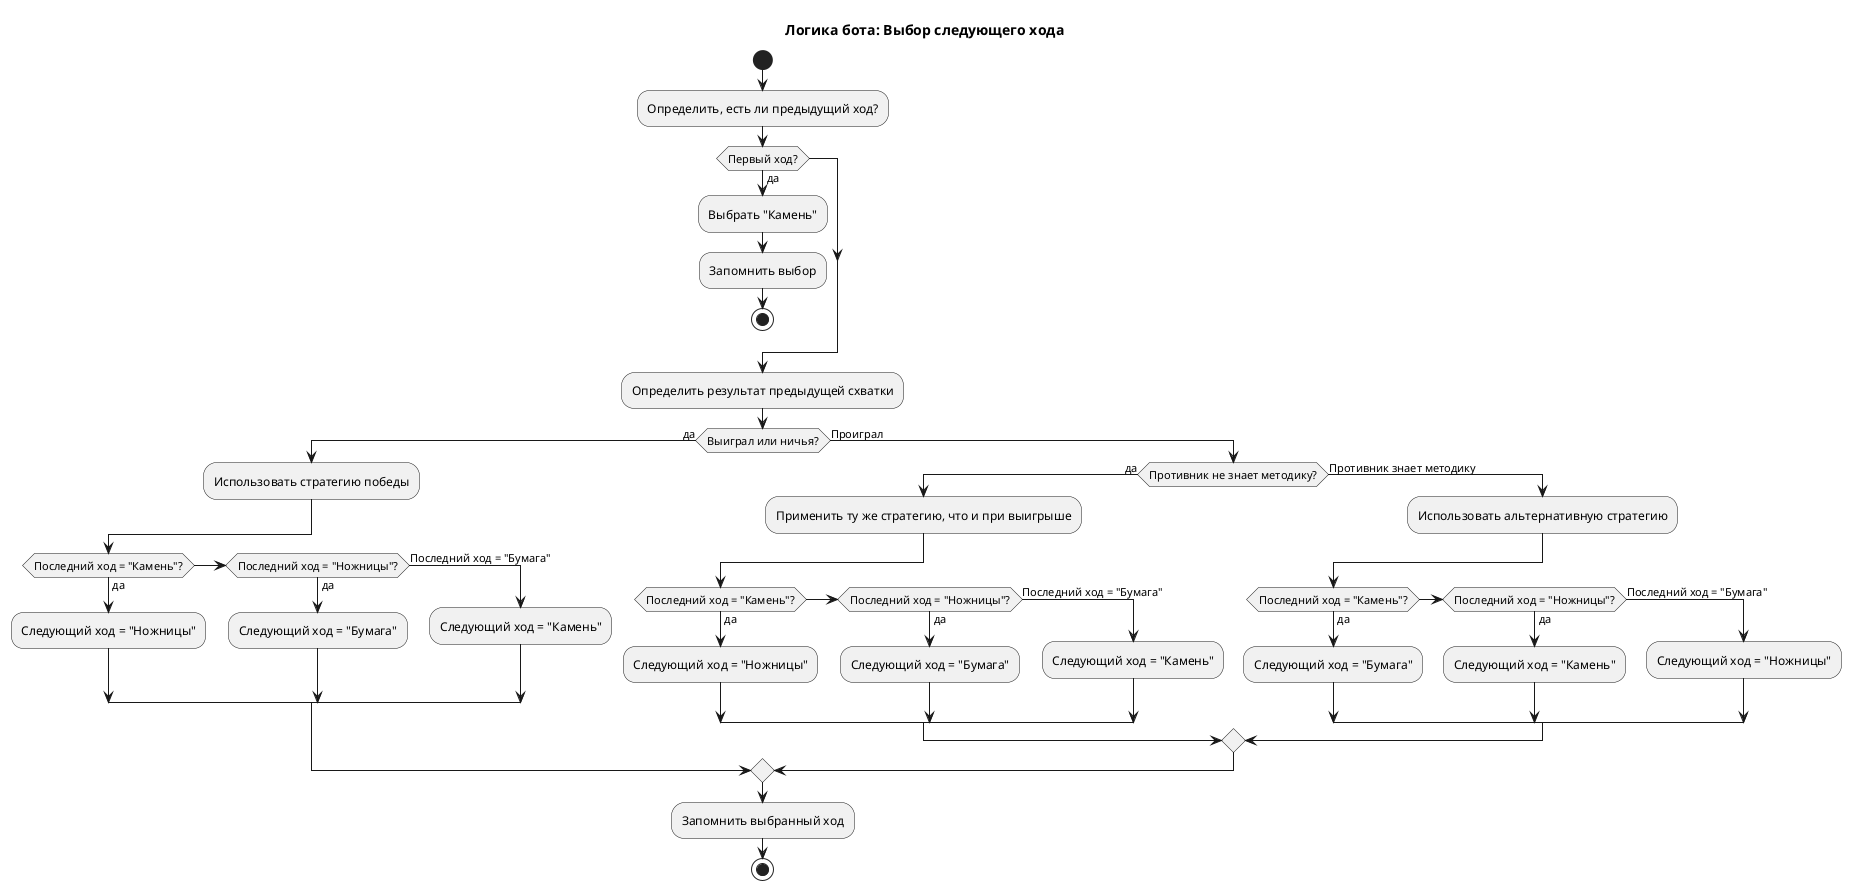 @startuml
title Логика бота: Выбор следующего хода

start

:Определить, есть ли предыдущий ход?;
if (Первый ход?) then (да)
  :Выбрать "Камень";
  :Запомнить выбор;
  stop
endif

:Определить результат предыдущей схватки;
if (Выиграл или ничья?) then (да)
  :Использовать стратегию победы;
  if (Последний ход = "Камень"?) then (да)
    :Следующий ход = "Ножницы";
  elseif (Последний ход = "Ножницы"?) then (да)
    :Следующий ход = "Бумага";
  else (Последний ход = "Бумага")
    :Следующий ход = "Камень";
  endif
else (Проиграл)
  if (Противник не знает методику?) then (да)
    :Применить ту же стратегию, что и при выигрыше;
    if (Последний ход = "Камень"?) then (да)
      :Следующий ход = "Ножницы";
    elseif (Последний ход = "Ножницы"?) then (да)
      :Следующий ход = "Бумага";
    else (Последний ход = "Бумага")
      :Следующий ход = "Камень";
    endif
  else (Противник знает методику)
    :Использовать альтернативную стратегию;
    if (Последний ход = "Камень"?) then (да)
      :Следующий ход = "Бумага";
    elseif (Последний ход = "Ножницы"?) then (да)
      :Следующий ход = "Камень";
    else (Последний ход = "Бумага")
      :Следующий ход = "Ножницы";
    endif
  endif
endif

:Запомнить выбранный ход;
stop
@enduml

